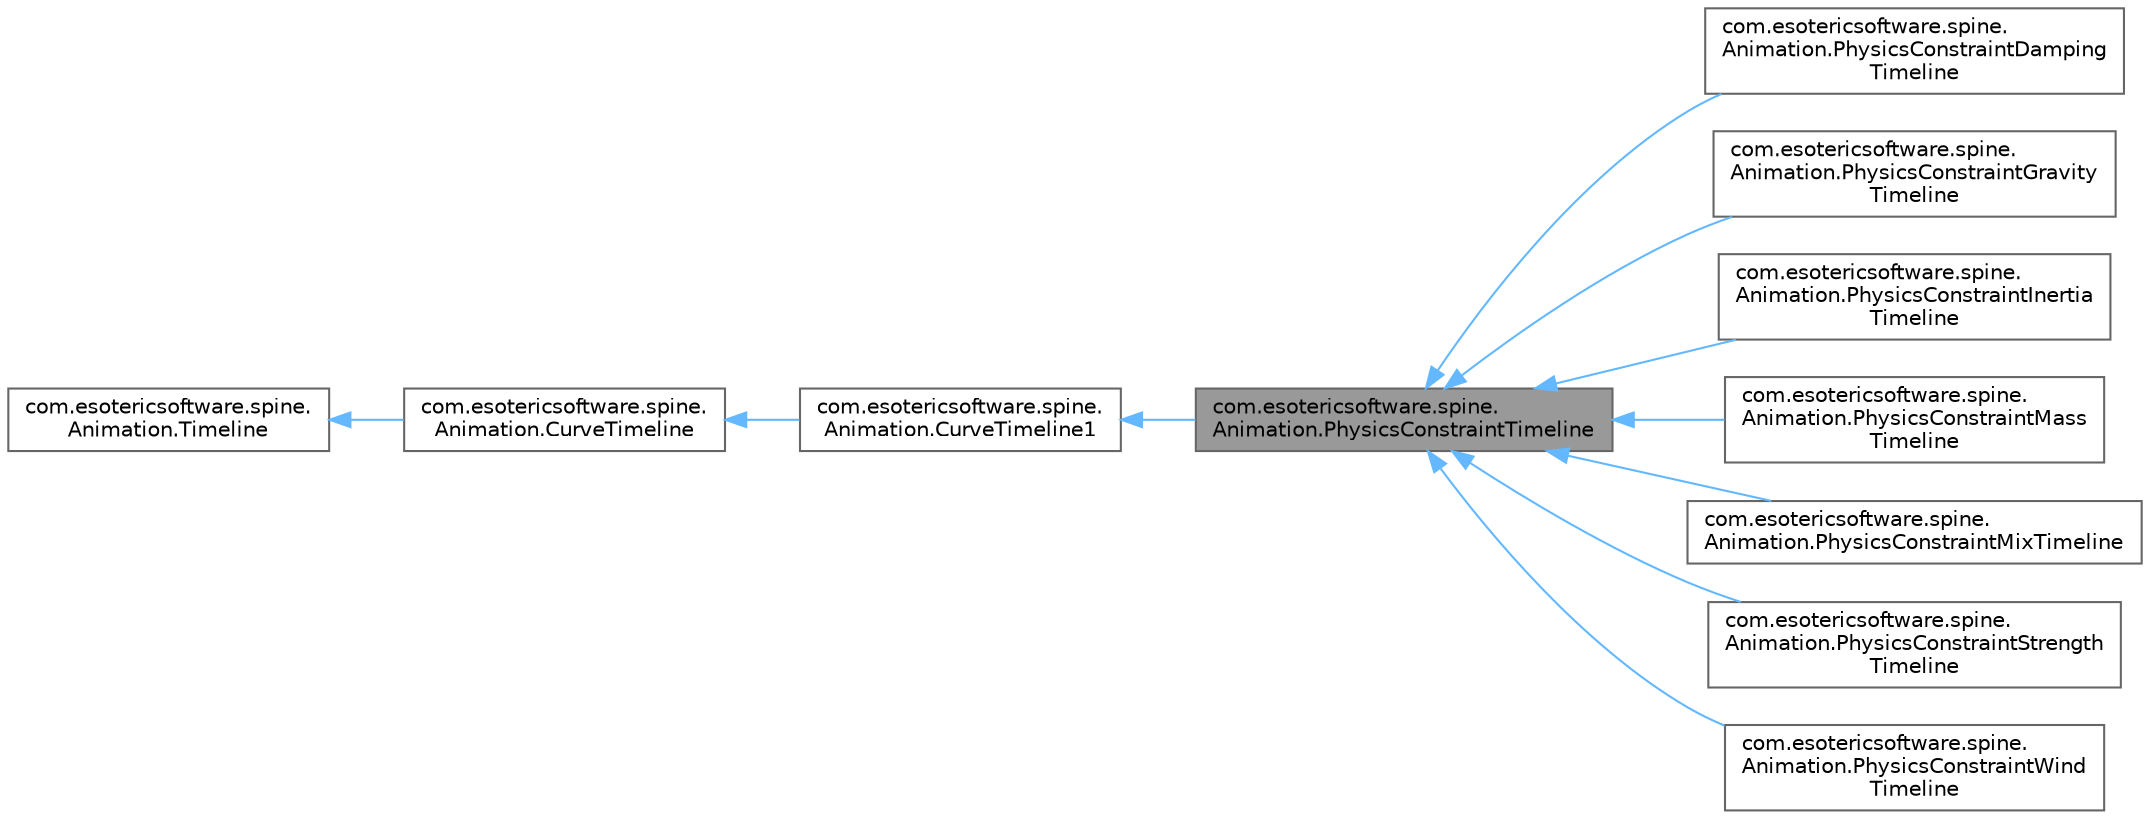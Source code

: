 digraph "com.esotericsoftware.spine.Animation.PhysicsConstraintTimeline"
{
 // LATEX_PDF_SIZE
  bgcolor="transparent";
  edge [fontname=Helvetica,fontsize=10,labelfontname=Helvetica,labelfontsize=10];
  node [fontname=Helvetica,fontsize=10,shape=box,height=0.2,width=0.4];
  rankdir="LR";
  Node1 [id="Node000001",label="com.esotericsoftware.spine.\lAnimation.PhysicsConstraintTimeline",height=0.2,width=0.4,color="gray40", fillcolor="grey60", style="filled", fontcolor="black",tooltip=" "];
  Node2 -> Node1 [id="edge11_Node000001_Node000002",dir="back",color="steelblue1",style="solid",tooltip=" "];
  Node2 [id="Node000002",label="com.esotericsoftware.spine.\lAnimation.CurveTimeline1",height=0.2,width=0.4,color="gray40", fillcolor="white", style="filled",URL="$classcom_1_1esotericsoftware_1_1spine_1_1_animation_1_1_curve_timeline1.html",tooltip=" "];
  Node3 -> Node2 [id="edge12_Node000002_Node000003",dir="back",color="steelblue1",style="solid",tooltip=" "];
  Node3 [id="Node000003",label="com.esotericsoftware.spine.\lAnimation.CurveTimeline",height=0.2,width=0.4,color="gray40", fillcolor="white", style="filled",URL="$classcom_1_1esotericsoftware_1_1spine_1_1_animation_1_1_curve_timeline.html",tooltip=" "];
  Node4 -> Node3 [id="edge13_Node000003_Node000004",dir="back",color="steelblue1",style="solid",tooltip=" "];
  Node4 [id="Node000004",label="com.esotericsoftware.spine.\lAnimation.Timeline",height=0.2,width=0.4,color="gray40", fillcolor="white", style="filled",URL="$classcom_1_1esotericsoftware_1_1spine_1_1_animation_1_1_timeline.html",tooltip=" "];
  Node1 -> Node5 [id="edge14_Node000001_Node000005",dir="back",color="steelblue1",style="solid",tooltip=" "];
  Node5 [id="Node000005",label="com.esotericsoftware.spine.\lAnimation.PhysicsConstraintDamping\lTimeline",height=0.2,width=0.4,color="gray40", fillcolor="white", style="filled",URL="$classcom_1_1esotericsoftware_1_1spine_1_1_animation_1_1_physics_constraint_damping_timeline.html",tooltip=" "];
  Node1 -> Node6 [id="edge15_Node000001_Node000006",dir="back",color="steelblue1",style="solid",tooltip=" "];
  Node6 [id="Node000006",label="com.esotericsoftware.spine.\lAnimation.PhysicsConstraintGravity\lTimeline",height=0.2,width=0.4,color="gray40", fillcolor="white", style="filled",URL="$classcom_1_1esotericsoftware_1_1spine_1_1_animation_1_1_physics_constraint_gravity_timeline.html",tooltip=" "];
  Node1 -> Node7 [id="edge16_Node000001_Node000007",dir="back",color="steelblue1",style="solid",tooltip=" "];
  Node7 [id="Node000007",label="com.esotericsoftware.spine.\lAnimation.PhysicsConstraintInertia\lTimeline",height=0.2,width=0.4,color="gray40", fillcolor="white", style="filled",URL="$classcom_1_1esotericsoftware_1_1spine_1_1_animation_1_1_physics_constraint_inertia_timeline.html",tooltip=" "];
  Node1 -> Node8 [id="edge17_Node000001_Node000008",dir="back",color="steelblue1",style="solid",tooltip=" "];
  Node8 [id="Node000008",label="com.esotericsoftware.spine.\lAnimation.PhysicsConstraintMass\lTimeline",height=0.2,width=0.4,color="gray40", fillcolor="white", style="filled",URL="$classcom_1_1esotericsoftware_1_1spine_1_1_animation_1_1_physics_constraint_mass_timeline.html",tooltip=" "];
  Node1 -> Node9 [id="edge18_Node000001_Node000009",dir="back",color="steelblue1",style="solid",tooltip=" "];
  Node9 [id="Node000009",label="com.esotericsoftware.spine.\lAnimation.PhysicsConstraintMixTimeline",height=0.2,width=0.4,color="gray40", fillcolor="white", style="filled",URL="$classcom_1_1esotericsoftware_1_1spine_1_1_animation_1_1_physics_constraint_mix_timeline.html",tooltip=" "];
  Node1 -> Node10 [id="edge19_Node000001_Node000010",dir="back",color="steelblue1",style="solid",tooltip=" "];
  Node10 [id="Node000010",label="com.esotericsoftware.spine.\lAnimation.PhysicsConstraintStrength\lTimeline",height=0.2,width=0.4,color="gray40", fillcolor="white", style="filled",URL="$classcom_1_1esotericsoftware_1_1spine_1_1_animation_1_1_physics_constraint_strength_timeline.html",tooltip=" "];
  Node1 -> Node11 [id="edge20_Node000001_Node000011",dir="back",color="steelblue1",style="solid",tooltip=" "];
  Node11 [id="Node000011",label="com.esotericsoftware.spine.\lAnimation.PhysicsConstraintWind\lTimeline",height=0.2,width=0.4,color="gray40", fillcolor="white", style="filled",URL="$classcom_1_1esotericsoftware_1_1spine_1_1_animation_1_1_physics_constraint_wind_timeline.html",tooltip=" "];
}
